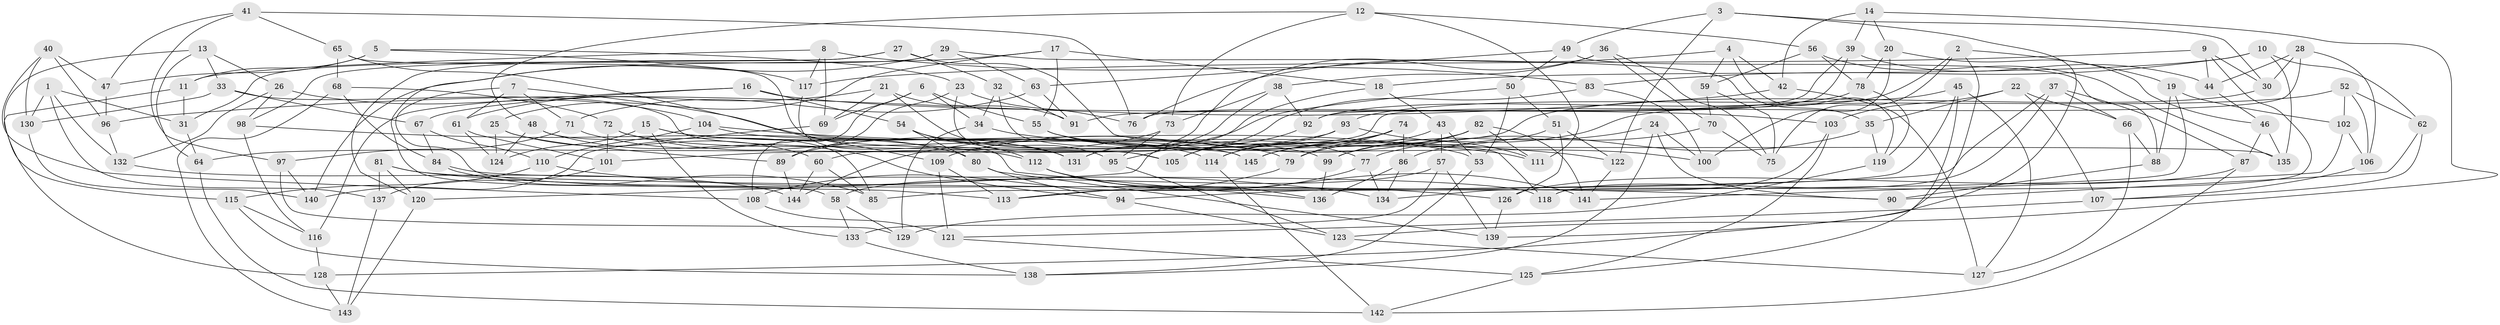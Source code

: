 // Generated by graph-tools (version 1.1) at 2025/26/03/09/25 03:26:55]
// undirected, 145 vertices, 290 edges
graph export_dot {
graph [start="1"]
  node [color=gray90,style=filled];
  1;
  2;
  3;
  4;
  5;
  6;
  7;
  8;
  9;
  10;
  11;
  12;
  13;
  14;
  15;
  16;
  17;
  18;
  19;
  20;
  21;
  22;
  23;
  24;
  25;
  26;
  27;
  28;
  29;
  30;
  31;
  32;
  33;
  34;
  35;
  36;
  37;
  38;
  39;
  40;
  41;
  42;
  43;
  44;
  45;
  46;
  47;
  48;
  49;
  50;
  51;
  52;
  53;
  54;
  55;
  56;
  57;
  58;
  59;
  60;
  61;
  62;
  63;
  64;
  65;
  66;
  67;
  68;
  69;
  70;
  71;
  72;
  73;
  74;
  75;
  76;
  77;
  78;
  79;
  80;
  81;
  82;
  83;
  84;
  85;
  86;
  87;
  88;
  89;
  90;
  91;
  92;
  93;
  94;
  95;
  96;
  97;
  98;
  99;
  100;
  101;
  102;
  103;
  104;
  105;
  106;
  107;
  108;
  109;
  110;
  111;
  112;
  113;
  114;
  115;
  116;
  117;
  118;
  119;
  120;
  121;
  122;
  123;
  124;
  125;
  126;
  127;
  128;
  129;
  130;
  131;
  132;
  133;
  134;
  135;
  136;
  137;
  138;
  139;
  140;
  141;
  142;
  143;
  144;
  145;
  1 -- 132;
  1 -- 137;
  1 -- 31;
  1 -- 130;
  2 -- 19;
  2 -- 75;
  2 -- 128;
  2 -- 91;
  3 -- 139;
  3 -- 49;
  3 -- 30;
  3 -- 122;
  4 -- 42;
  4 -- 76;
  4 -- 119;
  4 -- 59;
  5 -- 117;
  5 -- 47;
  5 -- 23;
  5 -- 11;
  6 -- 55;
  6 -- 108;
  6 -- 69;
  6 -- 34;
  7 -- 113;
  7 -- 61;
  7 -- 99;
  7 -- 71;
  8 -- 117;
  8 -- 69;
  8 -- 83;
  8 -- 11;
  9 -- 118;
  9 -- 30;
  9 -- 44;
  9 -- 117;
  10 -- 62;
  10 -- 83;
  10 -- 135;
  10 -- 18;
  11 -- 128;
  11 -- 31;
  12 -- 111;
  12 -- 48;
  12 -- 73;
  12 -- 56;
  13 -- 64;
  13 -- 115;
  13 -- 26;
  13 -- 33;
  14 -- 20;
  14 -- 123;
  14 -- 42;
  14 -- 39;
  15 -- 53;
  15 -- 114;
  15 -- 124;
  15 -- 133;
  16 -- 116;
  16 -- 54;
  16 -- 67;
  16 -- 103;
  17 -- 25;
  17 -- 55;
  17 -- 18;
  17 -- 58;
  18 -- 120;
  18 -- 43;
  19 -- 85;
  19 -- 88;
  19 -- 102;
  20 -- 78;
  20 -- 46;
  20 -- 100;
  21 -- 95;
  21 -- 69;
  21 -- 61;
  21 -- 91;
  22 -- 103;
  22 -- 107;
  22 -- 66;
  22 -- 35;
  23 -- 89;
  23 -- 105;
  23 -- 76;
  24 -- 99;
  24 -- 100;
  24 -- 138;
  24 -- 90;
  25 -- 89;
  25 -- 60;
  25 -- 124;
  26 -- 104;
  26 -- 98;
  26 -- 132;
  27 -- 135;
  27 -- 120;
  27 -- 32;
  27 -- 98;
  28 -- 30;
  28 -- 106;
  28 -- 44;
  28 -- 60;
  29 -- 35;
  29 -- 140;
  29 -- 31;
  29 -- 63;
  30 -- 64;
  31 -- 64;
  32 -- 34;
  32 -- 118;
  32 -- 91;
  33 -- 130;
  33 -- 105;
  33 -- 67;
  34 -- 129;
  34 -- 111;
  35 -- 119;
  35 -- 77;
  36 -- 38;
  36 -- 131;
  36 -- 75;
  36 -- 70;
  37 -- 94;
  37 -- 87;
  37 -- 66;
  37 -- 118;
  38 -- 92;
  38 -- 131;
  38 -- 73;
  39 -- 76;
  39 -- 92;
  39 -- 44;
  40 -- 108;
  40 -- 47;
  40 -- 130;
  40 -- 96;
  41 -- 97;
  41 -- 65;
  41 -- 47;
  41 -- 76;
  42 -- 96;
  42 -- 127;
  43 -- 57;
  43 -- 145;
  43 -- 53;
  44 -- 46;
  45 -- 93;
  45 -- 127;
  45 -- 125;
  45 -- 113;
  46 -- 135;
  46 -- 87;
  47 -- 96;
  48 -- 124;
  48 -- 85;
  48 -- 94;
  49 -- 63;
  49 -- 50;
  49 -- 88;
  50 -- 95;
  50 -- 53;
  50 -- 51;
  51 -- 145;
  51 -- 126;
  51 -- 122;
  52 -- 106;
  52 -- 102;
  52 -- 79;
  52 -- 62;
  53 -- 138;
  54 -- 131;
  54 -- 112;
  54 -- 80;
  55 -- 100;
  55 -- 77;
  56 -- 78;
  56 -- 59;
  56 -- 135;
  57 -- 58;
  57 -- 133;
  57 -- 139;
  58 -- 129;
  58 -- 133;
  59 -- 70;
  59 -- 75;
  60 -- 144;
  60 -- 85;
  61 -- 101;
  61 -- 124;
  62 -- 90;
  62 -- 107;
  63 -- 91;
  63 -- 71;
  64 -- 142;
  65 -- 109;
  65 -- 145;
  65 -- 68;
  66 -- 88;
  66 -- 127;
  67 -- 84;
  67 -- 110;
  68 -- 143;
  68 -- 84;
  68 -- 72;
  69 -- 140;
  70 -- 75;
  70 -- 86;
  71 -- 97;
  71 -- 80;
  72 -- 101;
  72 -- 79;
  72 -- 131;
  73 -- 95;
  73 -- 89;
  74 -- 114;
  74 -- 86;
  74 -- 79;
  74 -- 144;
  77 -- 113;
  77 -- 134;
  78 -- 119;
  78 -- 92;
  79 -- 108;
  80 -- 94;
  80 -- 139;
  81 -- 90;
  81 -- 126;
  81 -- 120;
  81 -- 137;
  82 -- 109;
  82 -- 111;
  82 -- 141;
  82 -- 99;
  83 -- 105;
  83 -- 100;
  84 -- 85;
  84 -- 118;
  86 -- 136;
  86 -- 134;
  87 -- 126;
  87 -- 142;
  88 -- 90;
  89 -- 144;
  92 -- 105;
  93 -- 101;
  93 -- 111;
  93 -- 114;
  94 -- 123;
  95 -- 123;
  96 -- 132;
  97 -- 129;
  97 -- 140;
  98 -- 112;
  98 -- 116;
  99 -- 136;
  101 -- 137;
  102 -- 106;
  102 -- 141;
  103 -- 125;
  103 -- 134;
  104 -- 145;
  104 -- 110;
  104 -- 122;
  106 -- 107;
  107 -- 121;
  108 -- 121;
  109 -- 113;
  109 -- 121;
  110 -- 115;
  110 -- 134;
  112 -- 136;
  112 -- 141;
  114 -- 142;
  115 -- 138;
  115 -- 116;
  116 -- 128;
  117 -- 136;
  119 -- 129;
  120 -- 143;
  121 -- 125;
  122 -- 141;
  123 -- 127;
  125 -- 142;
  126 -- 139;
  128 -- 143;
  130 -- 140;
  132 -- 144;
  133 -- 138;
  137 -- 143;
}
